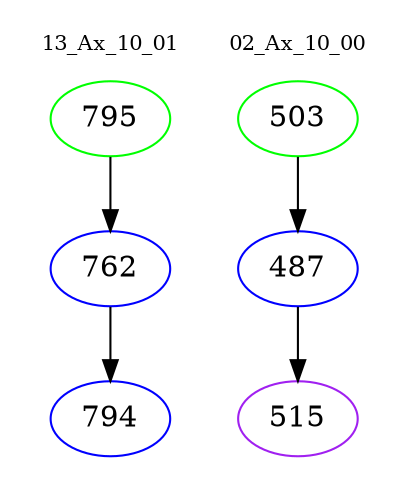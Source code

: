 digraph{
subgraph cluster_0 {
color = white
label = "13_Ax_10_01";
fontsize=10;
T0_795 [label="795", color="green"]
T0_795 -> T0_762 [color="black"]
T0_762 [label="762", color="blue"]
T0_762 -> T0_794 [color="black"]
T0_794 [label="794", color="blue"]
}
subgraph cluster_1 {
color = white
label = "02_Ax_10_00";
fontsize=10;
T1_503 [label="503", color="green"]
T1_503 -> T1_487 [color="black"]
T1_487 [label="487", color="blue"]
T1_487 -> T1_515 [color="black"]
T1_515 [label="515", color="purple"]
}
}
